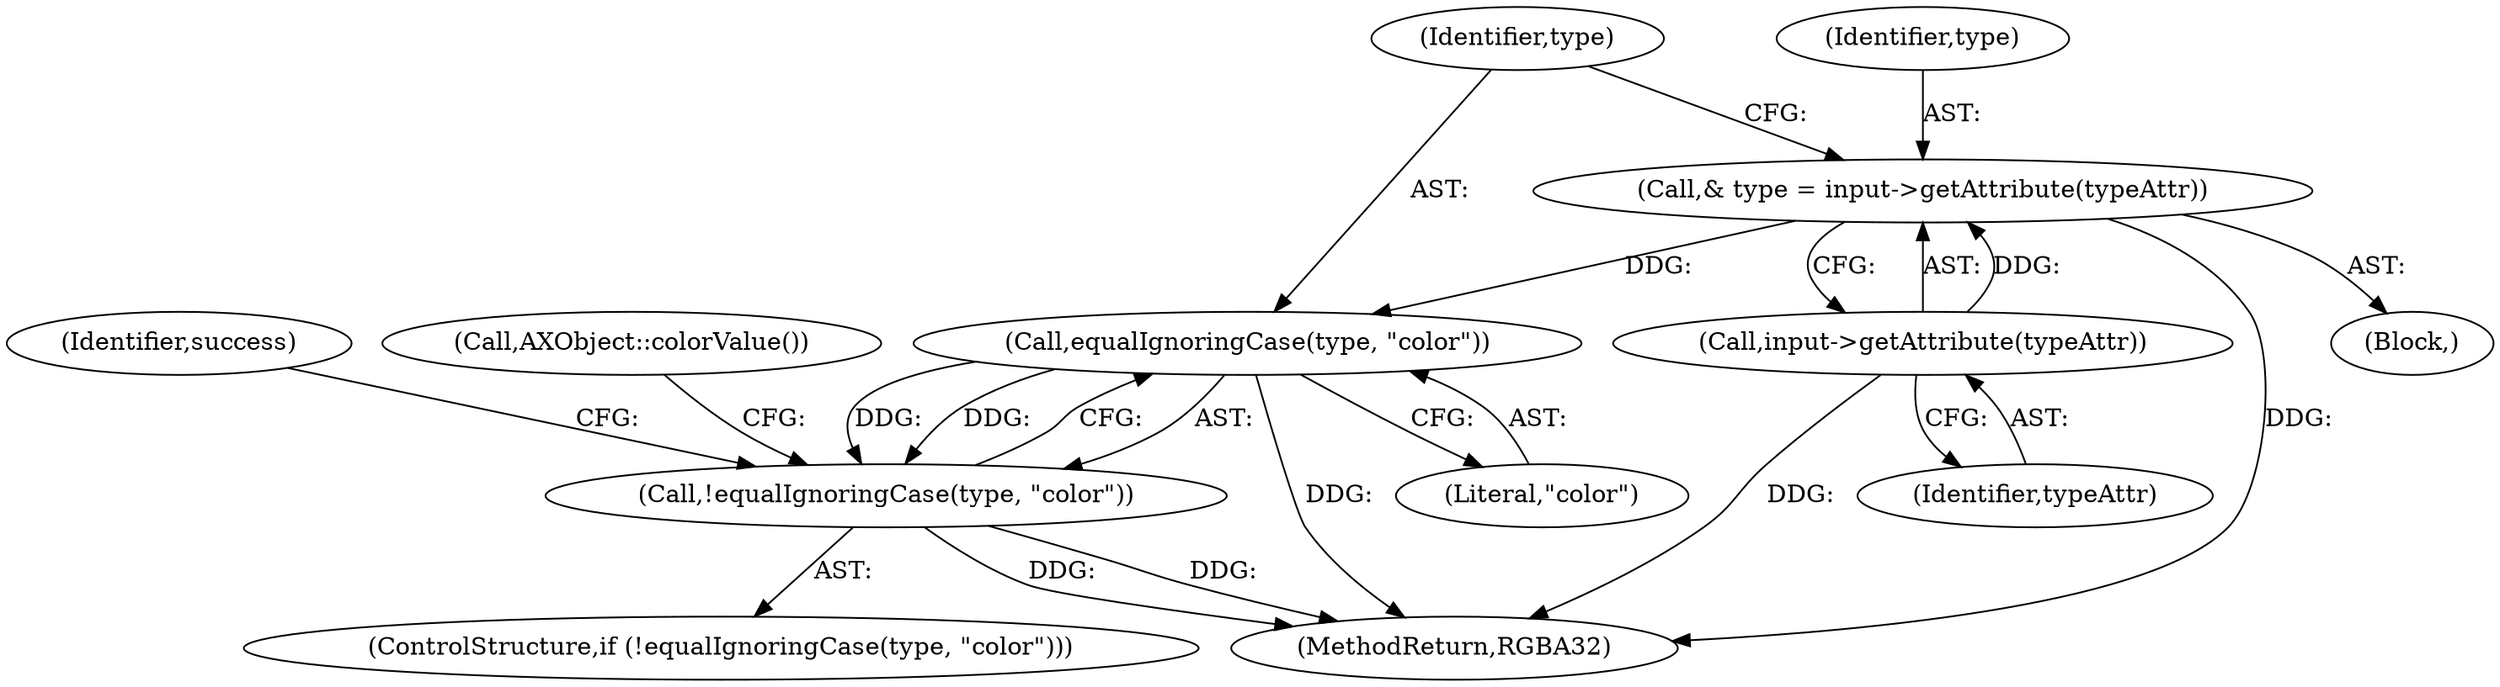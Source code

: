 digraph "1_Chrome_d27468a832d5316884bd02f459cbf493697fd7e1_8@del" {
"1000123" [label="(Call,equalIgnoringCase(type, \"color\"))"];
"1000117" [label="(Call,& type = input->getAttribute(typeAttr))"];
"1000119" [label="(Call,input->getAttribute(typeAttr))"];
"1000122" [label="(Call,!equalIgnoringCase(type, \"color\"))"];
"1000117" [label="(Call,& type = input->getAttribute(typeAttr))"];
"1000125" [label="(Literal,\"color\")"];
"1000124" [label="(Identifier,type)"];
"1000118" [label="(Identifier,type)"];
"1000122" [label="(Call,!equalIgnoringCase(type, \"color\"))"];
"1000120" [label="(Identifier,typeAttr)"];
"1000123" [label="(Call,equalIgnoringCase(type, \"color\"))"];
"1000121" [label="(ControlStructure,if (!equalIgnoringCase(type, \"color\")))"];
"1000131" [label="(Identifier,success)"];
"1000127" [label="(Call,AXObject::colorValue())"];
"1000101" [label="(Block,)"];
"1000138" [label="(MethodReturn,RGBA32)"];
"1000119" [label="(Call,input->getAttribute(typeAttr))"];
"1000123" -> "1000122"  [label="AST: "];
"1000123" -> "1000125"  [label="CFG: "];
"1000124" -> "1000123"  [label="AST: "];
"1000125" -> "1000123"  [label="AST: "];
"1000122" -> "1000123"  [label="CFG: "];
"1000123" -> "1000138"  [label="DDG: "];
"1000123" -> "1000122"  [label="DDG: "];
"1000123" -> "1000122"  [label="DDG: "];
"1000117" -> "1000123"  [label="DDG: "];
"1000117" -> "1000101"  [label="AST: "];
"1000117" -> "1000119"  [label="CFG: "];
"1000118" -> "1000117"  [label="AST: "];
"1000119" -> "1000117"  [label="AST: "];
"1000124" -> "1000117"  [label="CFG: "];
"1000117" -> "1000138"  [label="DDG: "];
"1000119" -> "1000117"  [label="DDG: "];
"1000119" -> "1000120"  [label="CFG: "];
"1000120" -> "1000119"  [label="AST: "];
"1000119" -> "1000138"  [label="DDG: "];
"1000122" -> "1000121"  [label="AST: "];
"1000127" -> "1000122"  [label="CFG: "];
"1000131" -> "1000122"  [label="CFG: "];
"1000122" -> "1000138"  [label="DDG: "];
"1000122" -> "1000138"  [label="DDG: "];
}
